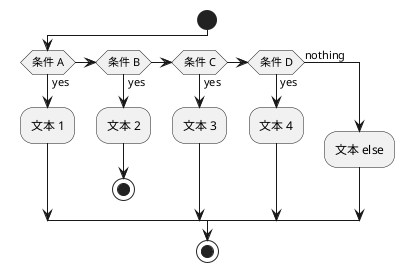 @startuml
start
if (条件 A) then (yes)
  :文本 1;
elseif (条件 B) then (yes)
  :文本 2;
  stop
elseif (条件 C) then (yes)
  :文本 3;
elseif (条件 D) then (yes)
  :文本 4;
else (nothing)
  :文本 else;
endif
stop
@enduml
